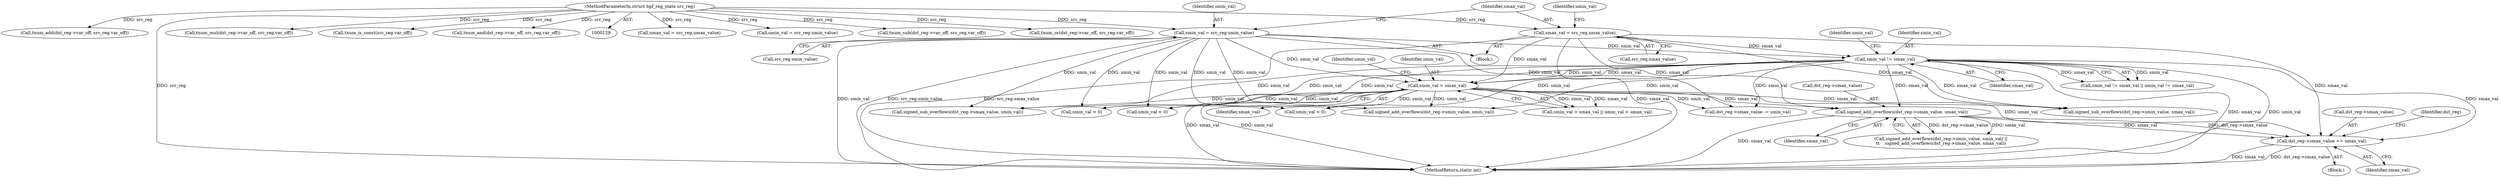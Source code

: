 digraph "0_linux_b799207e1e1816b09e7a5920fbb2d5fcf6edd681@pointer" {
"1000286" [label="(Call,dst_reg->smax_value += smax_val)"];
"1000221" [label="(Call,smin_val > smax_val)"];
"1000177" [label="(Call,smin_val = src_reg.smin_value)"];
"1000133" [label="(MethodParameterIn,struct bpf_reg_state src_reg)"];
"1000214" [label="(Call,smin_val != smax_val)"];
"1000182" [label="(Call,smax_val = src_reg.smax_value)"];
"1000263" [label="(Call,signed_add_overflows(dst_reg->smax_value, smax_val))"];
"1000220" [label="(Call,smin_val > smax_val || umin_val > umax_val)"];
"1000287" [label="(Call,dst_reg->smax_value)"];
"1000280" [label="(Block,)"];
"1000182" [label="(Call,smax_val = src_reg.smax_value)"];
"1000296" [label="(Identifier,dst_reg)"];
"1000373" [label="(Call,dst_reg->smax_value -= smin_val)"];
"1000345" [label="(Call,signed_sub_overflows(dst_reg->smin_value, smax_val))"];
"1000179" [label="(Call,src_reg.smin_value)"];
"1000216" [label="(Identifier,smax_val)"];
"1000218" [label="(Identifier,umin_val)"];
"1000225" [label="(Identifier,umin_val)"];
"1000433" [label="(Call,smin_val < 0)"];
"1000192" [label="(Call,umax_val = src_reg.umax_value)"];
"1000658" [label="(Call,smin_val < 0)"];
"1000257" [label="(Call,signed_add_overflows(dst_reg->smin_value, smin_val) ||\n\t\t    signed_add_overflows(dst_reg->smax_value, smax_val))"];
"1000187" [label="(Call,umin_val = src_reg.umin_value)"];
"1000411" [label="(Call,tnum_sub(dst_reg->var_off, src_reg.var_off))"];
"1000563" [label="(Call,smin_val < 0)"];
"1000178" [label="(Identifier,smin_val)"];
"1000213" [label="(Call,smin_val != smax_val || umin_val != umax_val)"];
"1000620" [label="(Call,tnum_or(dst_reg->var_off, src_reg.var_off))"];
"1000267" [label="(Identifier,smax_val)"];
"1000334" [label="(Call,tnum_add(dst_reg->var_off, src_reg.var_off))"];
"1000177" [label="(Call,smin_val = src_reg.smin_value)"];
"1000290" [label="(Identifier,smax_val)"];
"1000864" [label="(MethodReturn,static int)"];
"1000424" [label="(Call,tnum_mul(dst_reg->var_off, src_reg.var_off))"];
"1000264" [label="(Call,dst_reg->smax_value)"];
"1000258" [label="(Call,signed_add_overflows(dst_reg->smin_value, smin_val))"];
"1000222" [label="(Identifier,smin_val)"];
"1000221" [label="(Call,smin_val > smax_val)"];
"1000215" [label="(Identifier,smin_val)"];
"1000199" [label="(Call,tnum_is_const(src_reg.var_off))"];
"1000286" [label="(Call,dst_reg->smax_value += smax_val)"];
"1000350" [label="(Call,signed_sub_overflows(dst_reg->smax_value, smin_val))"];
"1000263" [label="(Call,signed_add_overflows(dst_reg->smax_value, smax_val))"];
"1000133" [label="(MethodParameterIn,struct bpf_reg_state src_reg)"];
"1000184" [label="(Call,src_reg.smax_value)"];
"1000223" [label="(Identifier,smax_val)"];
"1000183" [label="(Identifier,smax_val)"];
"1000214" [label="(Call,smin_val != smax_val)"];
"1000134" [label="(Block,)"];
"1000188" [label="(Identifier,umin_val)"];
"1000531" [label="(Call,tnum_and(dst_reg->var_off, src_reg.var_off))"];
"1000286" -> "1000280"  [label="AST: "];
"1000286" -> "1000290"  [label="CFG: "];
"1000287" -> "1000286"  [label="AST: "];
"1000290" -> "1000286"  [label="AST: "];
"1000296" -> "1000286"  [label="CFG: "];
"1000286" -> "1000864"  [label="DDG: smax_val"];
"1000286" -> "1000864"  [label="DDG: dst_reg->smax_value"];
"1000221" -> "1000286"  [label="DDG: smax_val"];
"1000214" -> "1000286"  [label="DDG: smax_val"];
"1000263" -> "1000286"  [label="DDG: smax_val"];
"1000263" -> "1000286"  [label="DDG: dst_reg->smax_value"];
"1000182" -> "1000286"  [label="DDG: smax_val"];
"1000221" -> "1000220"  [label="AST: "];
"1000221" -> "1000223"  [label="CFG: "];
"1000222" -> "1000221"  [label="AST: "];
"1000223" -> "1000221"  [label="AST: "];
"1000225" -> "1000221"  [label="CFG: "];
"1000220" -> "1000221"  [label="CFG: "];
"1000221" -> "1000864"  [label="DDG: smax_val"];
"1000221" -> "1000864"  [label="DDG: smin_val"];
"1000221" -> "1000220"  [label="DDG: smin_val"];
"1000221" -> "1000220"  [label="DDG: smax_val"];
"1000177" -> "1000221"  [label="DDG: smin_val"];
"1000214" -> "1000221"  [label="DDG: smin_val"];
"1000214" -> "1000221"  [label="DDG: smax_val"];
"1000182" -> "1000221"  [label="DDG: smax_val"];
"1000221" -> "1000258"  [label="DDG: smin_val"];
"1000221" -> "1000263"  [label="DDG: smax_val"];
"1000221" -> "1000345"  [label="DDG: smax_val"];
"1000221" -> "1000350"  [label="DDG: smin_val"];
"1000221" -> "1000373"  [label="DDG: smin_val"];
"1000221" -> "1000433"  [label="DDG: smin_val"];
"1000221" -> "1000563"  [label="DDG: smin_val"];
"1000221" -> "1000658"  [label="DDG: smin_val"];
"1000177" -> "1000134"  [label="AST: "];
"1000177" -> "1000179"  [label="CFG: "];
"1000178" -> "1000177"  [label="AST: "];
"1000179" -> "1000177"  [label="AST: "];
"1000183" -> "1000177"  [label="CFG: "];
"1000177" -> "1000864"  [label="DDG: smin_val"];
"1000177" -> "1000864"  [label="DDG: src_reg.smin_value"];
"1000133" -> "1000177"  [label="DDG: src_reg"];
"1000177" -> "1000214"  [label="DDG: smin_val"];
"1000177" -> "1000258"  [label="DDG: smin_val"];
"1000177" -> "1000350"  [label="DDG: smin_val"];
"1000177" -> "1000373"  [label="DDG: smin_val"];
"1000177" -> "1000433"  [label="DDG: smin_val"];
"1000177" -> "1000563"  [label="DDG: smin_val"];
"1000177" -> "1000658"  [label="DDG: smin_val"];
"1000133" -> "1000129"  [label="AST: "];
"1000133" -> "1000864"  [label="DDG: src_reg"];
"1000133" -> "1000182"  [label="DDG: src_reg"];
"1000133" -> "1000187"  [label="DDG: src_reg"];
"1000133" -> "1000192"  [label="DDG: src_reg"];
"1000133" -> "1000199"  [label="DDG: src_reg"];
"1000133" -> "1000334"  [label="DDG: src_reg"];
"1000133" -> "1000411"  [label="DDG: src_reg"];
"1000133" -> "1000424"  [label="DDG: src_reg"];
"1000133" -> "1000531"  [label="DDG: src_reg"];
"1000133" -> "1000620"  [label="DDG: src_reg"];
"1000214" -> "1000213"  [label="AST: "];
"1000214" -> "1000216"  [label="CFG: "];
"1000215" -> "1000214"  [label="AST: "];
"1000216" -> "1000214"  [label="AST: "];
"1000218" -> "1000214"  [label="CFG: "];
"1000213" -> "1000214"  [label="CFG: "];
"1000214" -> "1000864"  [label="DDG: smax_val"];
"1000214" -> "1000864"  [label="DDG: smin_val"];
"1000214" -> "1000213"  [label="DDG: smin_val"];
"1000214" -> "1000213"  [label="DDG: smax_val"];
"1000182" -> "1000214"  [label="DDG: smax_val"];
"1000214" -> "1000258"  [label="DDG: smin_val"];
"1000214" -> "1000263"  [label="DDG: smax_val"];
"1000214" -> "1000345"  [label="DDG: smax_val"];
"1000214" -> "1000350"  [label="DDG: smin_val"];
"1000214" -> "1000373"  [label="DDG: smin_val"];
"1000214" -> "1000433"  [label="DDG: smin_val"];
"1000214" -> "1000563"  [label="DDG: smin_val"];
"1000214" -> "1000658"  [label="DDG: smin_val"];
"1000182" -> "1000134"  [label="AST: "];
"1000182" -> "1000184"  [label="CFG: "];
"1000183" -> "1000182"  [label="AST: "];
"1000184" -> "1000182"  [label="AST: "];
"1000188" -> "1000182"  [label="CFG: "];
"1000182" -> "1000864"  [label="DDG: src_reg.smax_value"];
"1000182" -> "1000864"  [label="DDG: smax_val"];
"1000182" -> "1000263"  [label="DDG: smax_val"];
"1000182" -> "1000345"  [label="DDG: smax_val"];
"1000263" -> "1000257"  [label="AST: "];
"1000263" -> "1000267"  [label="CFG: "];
"1000264" -> "1000263"  [label="AST: "];
"1000267" -> "1000263"  [label="AST: "];
"1000257" -> "1000263"  [label="CFG: "];
"1000263" -> "1000864"  [label="DDG: smax_val"];
"1000263" -> "1000257"  [label="DDG: dst_reg->smax_value"];
"1000263" -> "1000257"  [label="DDG: smax_val"];
}
